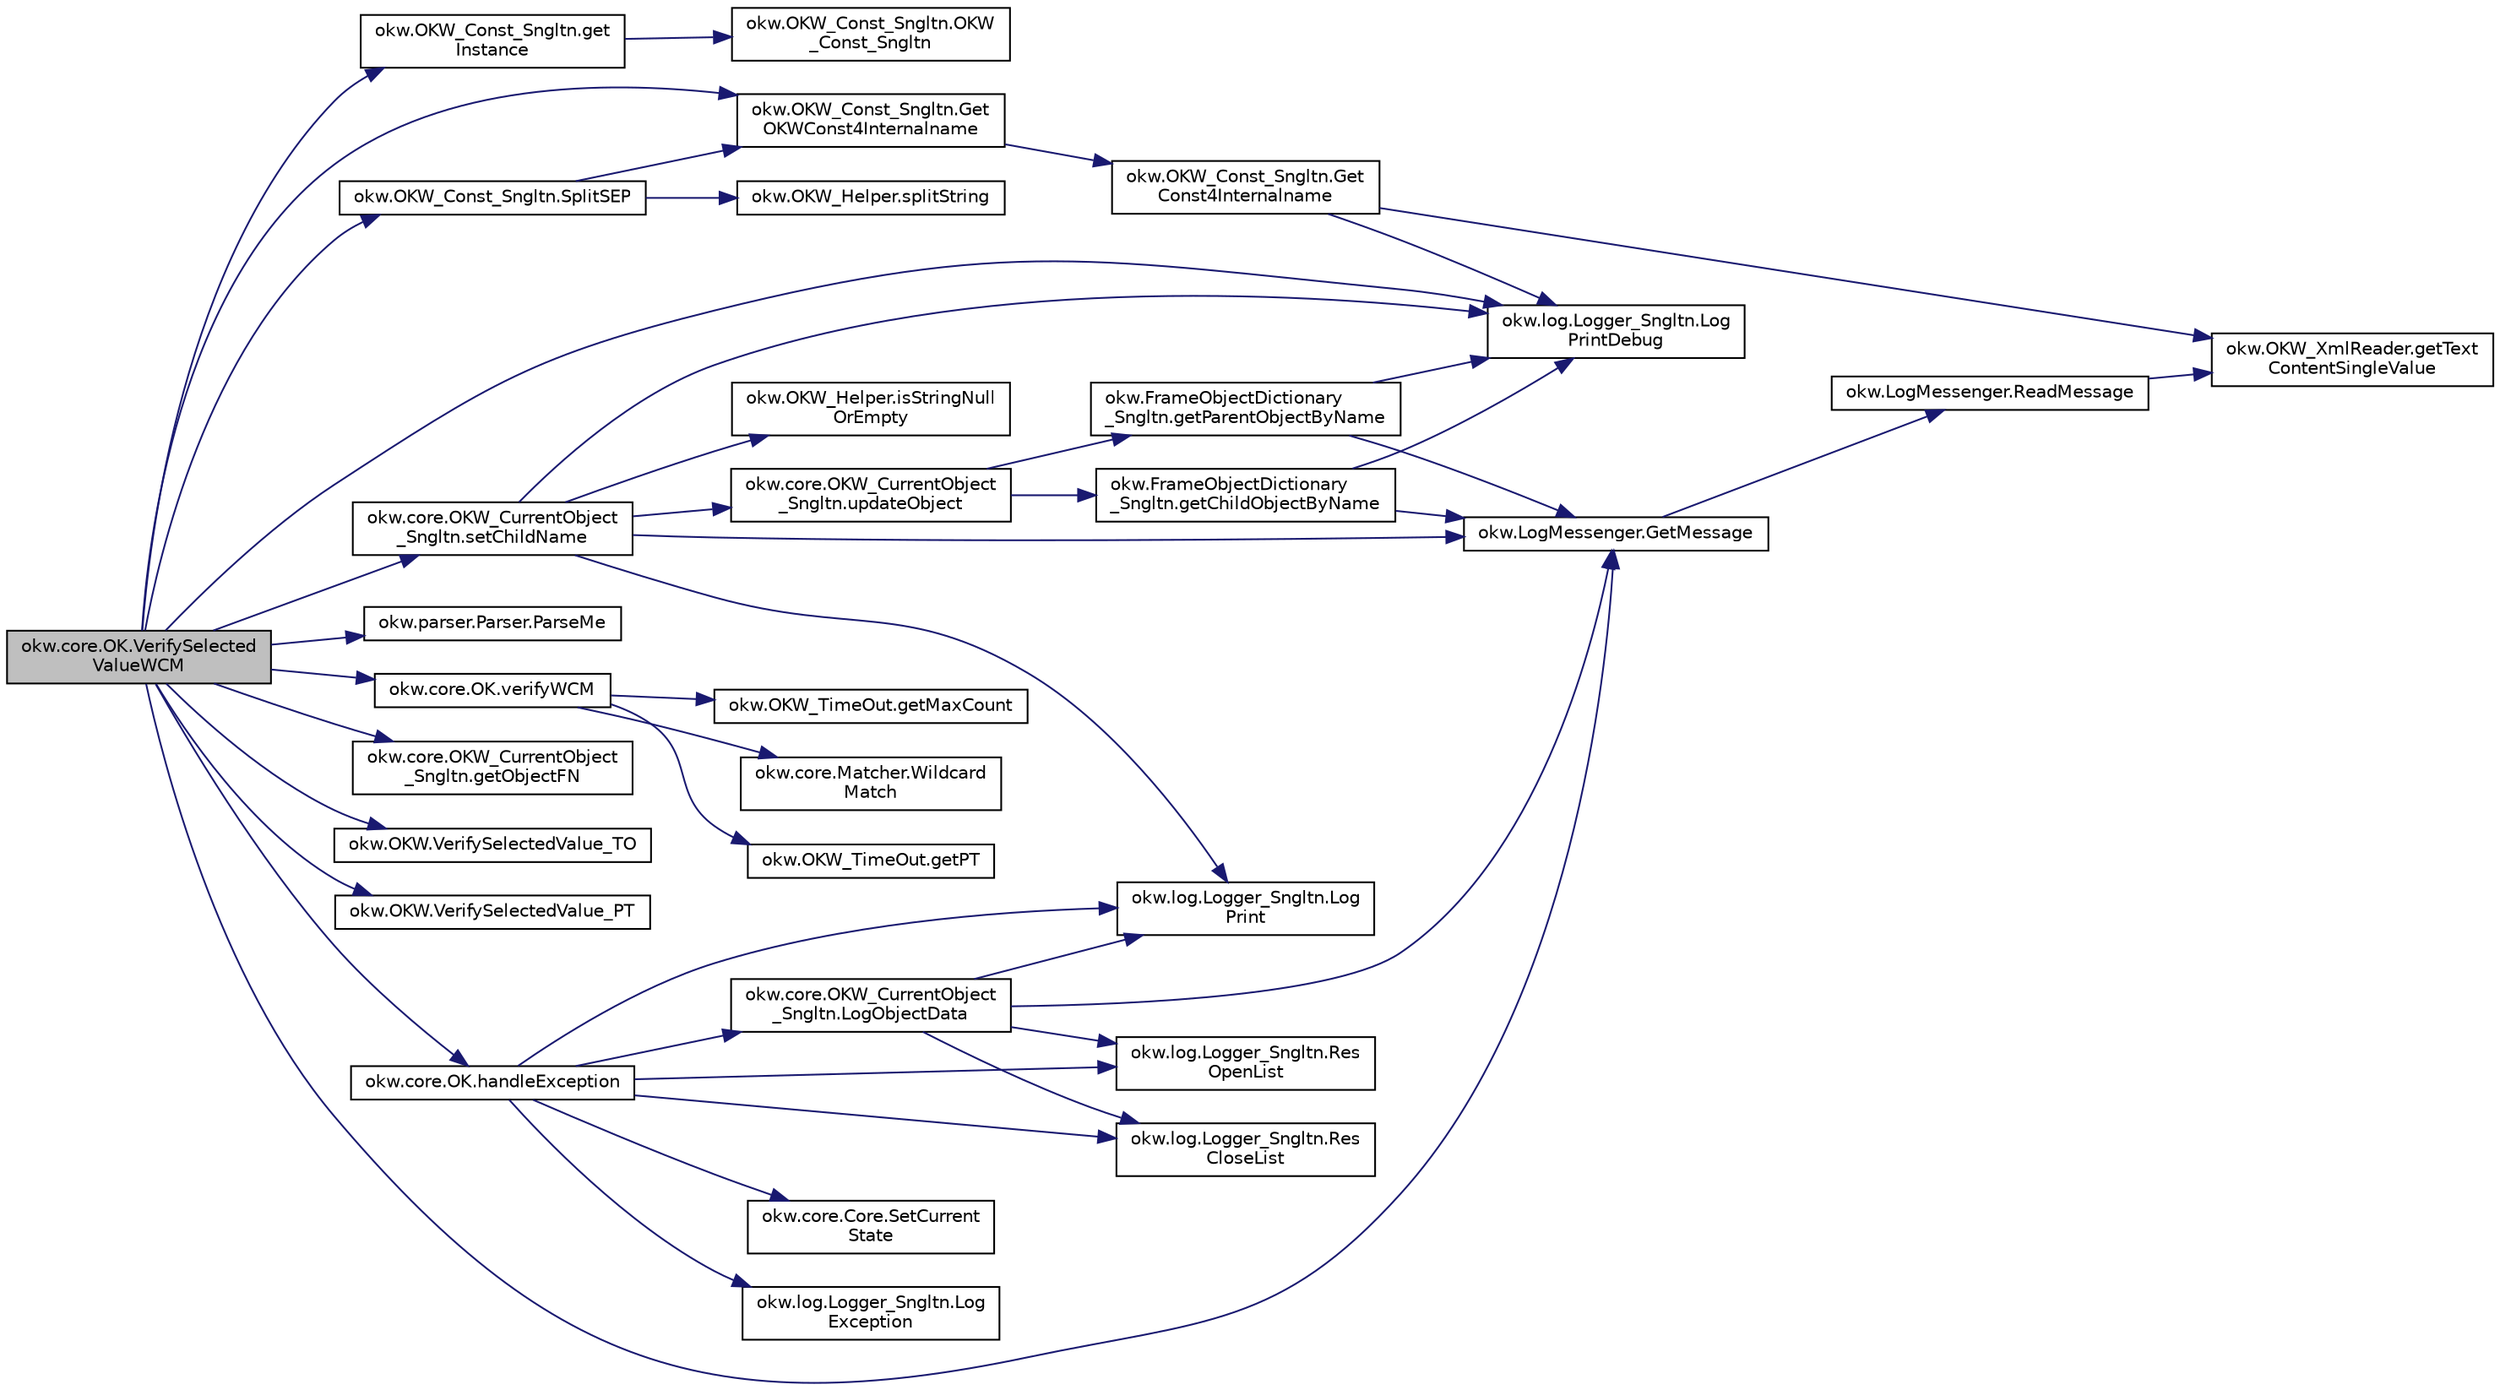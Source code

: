 digraph "okw.core.OK.VerifySelectedValueWCM"
{
 // INTERACTIVE_SVG=YES
 // LATEX_PDF_SIZE
  edge [fontname="Helvetica",fontsize="10",labelfontname="Helvetica",labelfontsize="10"];
  node [fontname="Helvetica",fontsize="10",shape=record];
  rankdir="LR";
  Node1521 [label="okw.core.OK.VerifySelected\lValueWCM",height=0.2,width=0.4,color="black", fillcolor="grey75", style="filled", fontcolor="black",tooltip="Vergleicht den ausgewählten Wert des gegebenen Listenobjekts mit dem erwarteten Wert."];
  Node1521 -> Node1522 [color="midnightblue",fontsize="10",style="solid",fontname="Helvetica"];
  Node1522 [label="okw.OKW_Const_Sngltn.get\lInstance",height=0.2,width=0.4,color="black", fillcolor="white", style="filled",URL="$classokw_1_1_o_k_w___const___sngltn.html#afdb8f095b58cbd870dbb8eb353e3b0bf",tooltip="Holt die einzige Instanz dieser Klasse."];
  Node1522 -> Node1523 [color="midnightblue",fontsize="10",style="solid",fontname="Helvetica"];
  Node1523 [label="okw.OKW_Const_Sngltn.OKW\l_Const_Sngltn",height=0.2,width=0.4,color="black", fillcolor="white", style="filled",URL="$classokw_1_1_o_k_w___const___sngltn.html#a8404c43fc549df30d37c369c7d6e89ae",tooltip="Privater Konstruktor ohne Parameter im Entwurfsmuster Singelton initialisiert die Klasse OKW_Const."];
  Node1521 -> Node1524 [color="midnightblue",fontsize="10",style="solid",fontname="Helvetica"];
  Node1524 [label="okw.OKW_Const_Sngltn.Get\lOKWConst4Internalname",height=0.2,width=0.4,color="black", fillcolor="white", style="filled",URL="$classokw_1_1_o_k_w___const___sngltn.html#a02c05c79f7ea6e862a81a64ce23941fd",tooltip="Methode ermittelt für Internalname und der aktuell eingestellten Sprache den Wert für OKWConst."];
  Node1524 -> Node1525 [color="midnightblue",fontsize="10",style="solid",fontname="Helvetica"];
  Node1525 [label="okw.OKW_Const_Sngltn.Get\lConst4Internalname",height=0.2,width=0.4,color="black", fillcolor="white", style="filled",URL="$classokw_1_1_o_k_w___const___sngltn.html#a51cde06bf07e855ba4d69ff36b9a27f7",tooltip="Methode ermittelt für Internalname und der aktuell eingestellten Sprache den Wert für Const."];
  Node1525 -> Node1526 [color="midnightblue",fontsize="10",style="solid",fontname="Helvetica"];
  Node1526 [label="okw.log.Logger_Sngltn.Log\lPrintDebug",height=0.2,width=0.4,color="black", fillcolor="white", style="filled",URL="$classokw_1_1log_1_1_logger___sngltn.html#a313f97c79ba4662d9daaf7f537dd02f4",tooltip="Loggt eine Nachricht."];
  Node1525 -> Node1527 [color="midnightblue",fontsize="10",style="solid",fontname="Helvetica"];
  Node1527 [label="okw.OKW_XmlReader.getText\lContentSingleValue",height=0.2,width=0.4,color="black", fillcolor="white", style="filled",URL="$classokw_1_1_o_k_w___xml_reader.html#ab920b5335a2e1429c14cc5f8e79f39eb",tooltip="Lies den TextContent eines Tag."];
  Node1521 -> Node1526 [color="midnightblue",fontsize="10",style="solid",fontname="Helvetica"];
  Node1521 -> Node1528 [color="midnightblue",fontsize="10",style="solid",fontname="Helvetica"];
  Node1528 [label="okw.LogMessenger.GetMessage",height=0.2,width=0.4,color="black", fillcolor="white", style="filled",URL="$classokw_1_1_log_messenger.html#af225d1f037d47b3b085175c09d78bdd2",tooltip="Holt die Log-Meldung für MethodeNmae/Textkey ohne weitere Parameter."];
  Node1528 -> Node1529 [color="midnightblue",fontsize="10",style="solid",fontname="Helvetica"];
  Node1529 [label="okw.LogMessenger.ReadMessage",height=0.2,width=0.4,color="black", fillcolor="white", style="filled",URL="$classokw_1_1_log_messenger.html#a530cd6ab82ec82a04206a2e976ec06e3",tooltip="Interne Kernfunktion holt die Log-Meldung mit Platzhaltern aus der XML-Datei."];
  Node1529 -> Node1527 [color="midnightblue",fontsize="10",style="solid",fontname="Helvetica"];
  Node1521 -> Node1530 [color="midnightblue",fontsize="10",style="solid",fontname="Helvetica"];
  Node1530 [label="okw.OKW_Const_Sngltn.SplitSEP",height=0.2,width=0.4,color="black", fillcolor="white", style="filled",URL="$classokw_1_1_o_k_w___const___sngltn.html#a3851ae4f27e2ae512749767b86b3fc13",tooltip="Methode trennt einen String und wandelt diesen in einen ListString um."];
  Node1530 -> Node1531 [color="midnightblue",fontsize="10",style="solid",fontname="Helvetica"];
  Node1531 [label="okw.OKW_Helper.splitString",height=0.2,width=0.4,color="black", fillcolor="white", style="filled",URL="$classokw_1_1_o_k_w___helper.html#a268ba5b6db697acd241f3ebea12c4194",tooltip="Splittet einen String am angegebenen Separator auf."];
  Node1530 -> Node1524 [color="midnightblue",fontsize="10",style="solid",fontname="Helvetica"];
  Node1521 -> Node1532 [color="midnightblue",fontsize="10",style="solid",fontname="Helvetica"];
  Node1532 [label="okw.parser.Parser.ParseMe",height=0.2,width=0.4,color="black", fillcolor="white", style="filled",URL="$classokw_1_1parser_1_1_parser.html#a46afb901847316c744413ce473ecada3",tooltip="Parst einen _List&lt string&gt, ersetzt die Parser-Schlüsslewörter durch Werte."];
  Node1521 -> Node1533 [color="midnightblue",fontsize="10",style="solid",fontname="Helvetica"];
  Node1533 [label="okw.core.OKW_CurrentObject\l_Sngltn.setChildName",height=0.2,width=0.4,color="black", fillcolor="white", style="filled",URL="$classokw_1_1core_1_1_o_k_w___current_object___sngltn.html#a461fa1ff29f4bc4a9798707ea7b71849",tooltip="Setzt das Kindobjekt."];
  Node1533 -> Node1526 [color="midnightblue",fontsize="10",style="solid",fontname="Helvetica"];
  Node1533 -> Node1528 [color="midnightblue",fontsize="10",style="solid",fontname="Helvetica"];
  Node1533 -> Node1534 [color="midnightblue",fontsize="10",style="solid",fontname="Helvetica"];
  Node1534 [label="okw.OKW_Helper.isStringNull\lOrEmpty",height=0.2,width=0.4,color="black", fillcolor="white", style="filled",URL="$classokw_1_1_o_k_w___helper.html#a3a7ba0f42b29adf70574830688e72e4a",tooltip="Prüft ob der gegeben String fpsStrin null oder leer (\"\") ist."];
  Node1533 -> Node1535 [color="midnightblue",fontsize="10",style="solid",fontname="Helvetica"];
  Node1535 [label="okw.log.Logger_Sngltn.Log\lPrint",height=0.2,width=0.4,color="black", fillcolor="white", style="filled",URL="$classokw_1_1log_1_1_logger___sngltn.html#a8ebceaddd6cc6963ddb8e08c72ea808c",tooltip="LogPrint Function: Prints the values of expressions to the results file."];
  Node1533 -> Node1536 [color="midnightblue",fontsize="10",style="solid",fontname="Helvetica"];
  Node1536 [label="okw.core.OKW_CurrentObject\l_Sngltn.updateObject",height=0.2,width=0.4,color="black", fillcolor="white", style="filled",URL="$classokw_1_1core_1_1_o_k_w___current_object___sngltn.html#a51204f2563ba8defb737da6653705819",tooltip="Methode aktualisert zwei Werte:"];
  Node1536 -> Node1537 [color="midnightblue",fontsize="10",style="solid",fontname="Helvetica"];
  Node1537 [label="okw.FrameObjectDictionary\l_Sngltn.getParentObjectByName",height=0.2,width=0.4,color="black", fillcolor="white", style="filled",URL="$classokw_1_1_frame_object_dictionary___sngltn.html#aeec07d71cbebe71ec3ec4d27e86d6c5c",tooltip="Die Methode liefert das Frame-Object des gegebenen FN eines Fensterobjektes zurück."];
  Node1537 -> Node1526 [color="midnightblue",fontsize="10",style="solid",fontname="Helvetica"];
  Node1537 -> Node1528 [color="midnightblue",fontsize="10",style="solid",fontname="Helvetica"];
  Node1536 -> Node1538 [color="midnightblue",fontsize="10",style="solid",fontname="Helvetica"];
  Node1538 [label="okw.FrameObjectDictionary\l_Sngltn.getChildObjectByName",height=0.2,width=0.4,color="black", fillcolor="white", style="filled",URL="$classokw_1_1_frame_object_dictionary___sngltn.html#a0a71734828093357dfc88b5fa242e361",tooltip="Die Methode liefert das Objekt des gegebenen Kindobjekttests zurück."];
  Node1538 -> Node1526 [color="midnightblue",fontsize="10",style="solid",fontname="Helvetica"];
  Node1538 -> Node1528 [color="midnightblue",fontsize="10",style="solid",fontname="Helvetica"];
  Node1521 -> Node1539 [color="midnightblue",fontsize="10",style="solid",fontname="Helvetica"];
  Node1539 [label="okw.core.OKW_CurrentObject\l_Sngltn.getObjectFN",height=0.2,width=0.4,color="black", fillcolor="white", style="filled",URL="$classokw_1_1core_1_1_o_k_w___current_object___sngltn.html#a8a957bc040b9487a21adb41a52c56fd4",tooltip="Ermittelt den ObjektNamen des aktuellen Objektes."];
  Node1521 -> Node1540 [color="midnightblue",fontsize="10",style="solid",fontname="Helvetica"];
  Node1540 [label="okw.OKW.VerifySelectedValue_TO",height=0.2,width=0.4,color="black", fillcolor="white", style="filled",URL="$interfaceokw_1_1_o_k_w.html#a6f9eb61bd08b253728bc26f1b4ec8c8c",tooltip="TimeOut in Sekunden [s] für das Schlüsselwort VerifySelectedValue."];
  Node1521 -> Node1541 [color="midnightblue",fontsize="10",style="solid",fontname="Helvetica"];
  Node1541 [label="okw.OKW.VerifySelectedValue_PT",height=0.2,width=0.4,color="black", fillcolor="white", style="filled",URL="$interfaceokw_1_1_o_k_w.html#aa66dfee6a52c8f6dfc422159e47fdc1d",tooltip="Polling Time in [ms] für das Schlüsselwort VerifySelectedValue."];
  Node1521 -> Node1542 [color="midnightblue",fontsize="10",style="solid",fontname="Helvetica"];
  Node1542 [label="okw.core.OK.verifyWCM",height=0.2,width=0.4,color="black", fillcolor="white", style="filled",URL="$classokw_1_1core_1_1_o_k.html#a127f0328e514d1b9f8bc1a972269ecfc",tooltip=" "];
  Node1542 -> Node1543 [color="midnightblue",fontsize="10",style="solid",fontname="Helvetica"];
  Node1543 [label="okw.OKW_TimeOut.getMaxCount",height=0.2,width=0.4,color="black", fillcolor="white", style="filled",URL="$classokw_1_1_o_k_w___time_out.html#adf7b9cc33db065c1f284bb5db2227b51",tooltip="Anzahl der berechnetten Zyklen."];
  Node1542 -> Node1544 [color="midnightblue",fontsize="10",style="solid",fontname="Helvetica"];
  Node1544 [label="okw.core.Matcher.Wildcard\lMatch",height=0.2,width=0.4,color="black", fillcolor="white", style="filled",URL="$classokw_1_1core_1_1_matcher.html#a771af5fda0717ef20d2bc1866357eaa9",tooltip=" "];
  Node1542 -> Node1545 [color="midnightblue",fontsize="10",style="solid",fontname="Helvetica"];
  Node1545 [label="okw.OKW_TimeOut.getPT",height=0.2,width=0.4,color="black", fillcolor="white", style="filled",URL="$classokw_1_1_o_k_w___time_out.html#ab7142e5e6adc82f308a70177c71ced2c",tooltip="Wartezeit zwischen zwei Pollings in [ms]."];
  Node1521 -> Node1546 [color="midnightblue",fontsize="10",style="solid",fontname="Helvetica"];
  Node1546 [label="okw.core.OK.handleException",height=0.2,width=0.4,color="black", fillcolor="white", style="filled",URL="$classokw_1_1core_1_1_o_k.html#a5a6db6a457bcb71c893f5d4eb615b2b7",tooltip="Zentrale Exception-Behandlung."];
  Node1546 -> Node1535 [color="midnightblue",fontsize="10",style="solid",fontname="Helvetica"];
  Node1546 -> Node1547 [color="midnightblue",fontsize="10",style="solid",fontname="Helvetica"];
  Node1547 [label="okw.log.Logger_Sngltn.Log\lException",height=0.2,width=0.4,color="black", fillcolor="white", style="filled",URL="$classokw_1_1log_1_1_logger___sngltn.html#aa29d396a2b9df1ac57079d777c548181",tooltip="LogException Function: Logs a Script Exception to the results file."];
  Node1546 -> Node1548 [color="midnightblue",fontsize="10",style="solid",fontname="Helvetica"];
  Node1548 [label="okw.log.Logger_Sngltn.Res\lOpenList",height=0.2,width=0.4,color="black", fillcolor="white", style="filled",URL="$classokw_1_1log_1_1_logger___sngltn.html#ab4fc711bb4c754f251372ff3b14ab9c9",tooltip="Creates a new hierarchical level in the results file."];
  Node1546 -> Node1549 [color="midnightblue",fontsize="10",style="solid",fontname="Helvetica"];
  Node1549 [label="okw.log.Logger_Sngltn.Res\lCloseList",height=0.2,width=0.4,color="black", fillcolor="white", style="filled",URL="$classokw_1_1log_1_1_logger___sngltn.html#a9b54104f7e0b4c0a473877b19dfaed56",tooltip="Closes a hierarchical level in the results file that was opened with ResOpenList."];
  Node1546 -> Node1550 [color="midnightblue",fontsize="10",style="solid",fontname="Helvetica"];
  Node1550 [label="okw.core.OKW_CurrentObject\l_Sngltn.LogObjectData",height=0.2,width=0.4,color="black", fillcolor="white", style="filled",URL="$classokw_1_1core_1_1_o_k_w___current_object___sngltn.html#a01b48f2c86a2f91909143ee9063dfd86",tooltip="Methode gibt alle wichtigen Informationen zum aktuellen Objekt aus."];
  Node1550 -> Node1548 [color="midnightblue",fontsize="10",style="solid",fontname="Helvetica"];
  Node1550 -> Node1535 [color="midnightblue",fontsize="10",style="solid",fontname="Helvetica"];
  Node1550 -> Node1528 [color="midnightblue",fontsize="10",style="solid",fontname="Helvetica"];
  Node1550 -> Node1549 [color="midnightblue",fontsize="10",style="solid",fontname="Helvetica"];
  Node1546 -> Node1551 [color="midnightblue",fontsize="10",style="solid",fontname="Helvetica"];
  Node1551 [label="okw.core.Core.SetCurrent\lState",height=0.2,width=0.4,color="black", fillcolor="white", style="filled",URL="$classokw_1_1core_1_1_core.html#aafe6e3d88e810dabf350b37058d4af97",tooltip="Setter zum Setzen des aktuellen Zustandes."];
}
